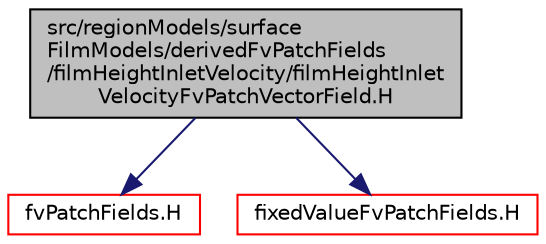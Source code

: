 digraph "src/regionModels/surfaceFilmModels/derivedFvPatchFields/filmHeightInletVelocity/filmHeightInletVelocityFvPatchVectorField.H"
{
  bgcolor="transparent";
  edge [fontname="Helvetica",fontsize="10",labelfontname="Helvetica",labelfontsize="10"];
  node [fontname="Helvetica",fontsize="10",shape=record];
  Node0 [label="src/regionModels/surface\lFilmModels/derivedFvPatchFields\l/filmHeightInletVelocity/filmHeightInlet\lVelocityFvPatchVectorField.H",height=0.2,width=0.4,color="black", fillcolor="grey75", style="filled", fontcolor="black"];
  Node0 -> Node1 [color="midnightblue",fontsize="10",style="solid",fontname="Helvetica"];
  Node1 [label="fvPatchFields.H",height=0.2,width=0.4,color="red",URL="$a02639.html"];
  Node0 -> Node205 [color="midnightblue",fontsize="10",style="solid",fontname="Helvetica"];
  Node205 [label="fixedValueFvPatchFields.H",height=0.2,width=0.4,color="red",URL="$a01619.html"];
}
